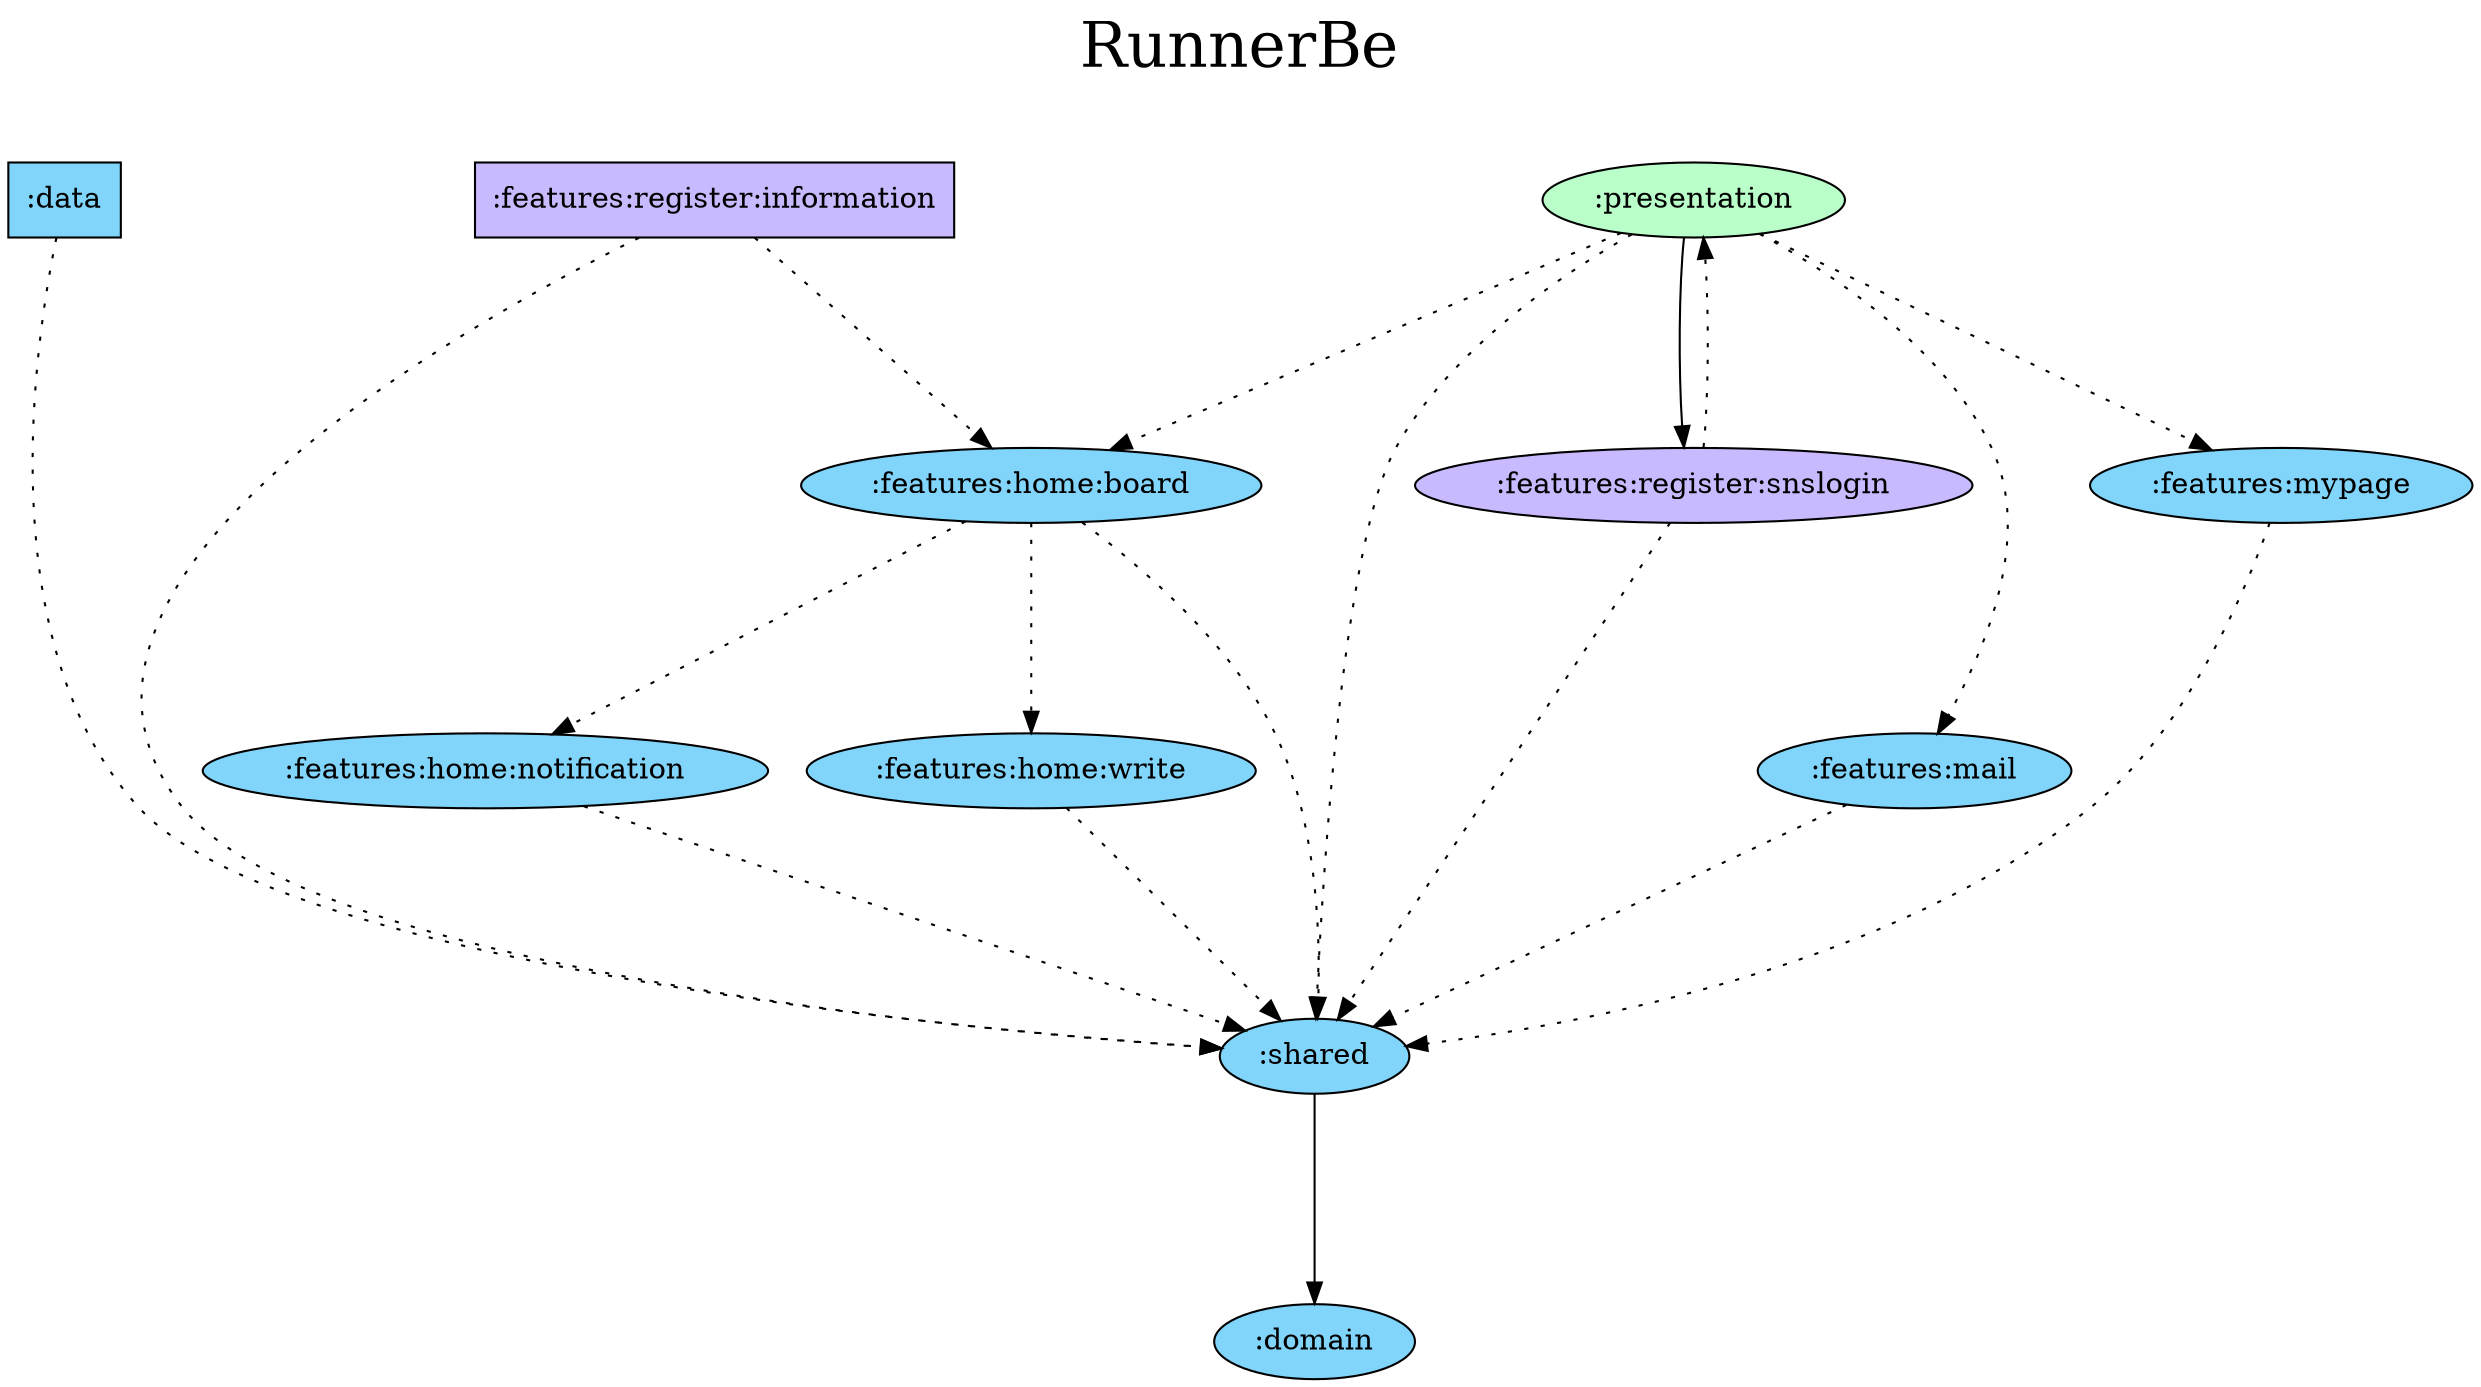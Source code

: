 digraph {
  graph [label="RunnerBe\n ",labelloc=t,fontsize=30,ranksep=1.4];
  node [style=filled, fillcolor="#bbbbbb"];
  rankdir=TB;

  # Projects

  ":data" [shape=box, fillcolor="#81D4FA"];
  ":domain" [fillcolor="#81D4FA"];
  ":features:home:board" [fillcolor="#81D4FA"];
  ":features:home:notification" [fillcolor="#81D4FA"];
  ":features:home:write" [fillcolor="#81D4FA"];
  ":features:mail" [fillcolor="#81D4FA"];
  ":features:mypage" [fillcolor="#81D4FA"];
  ":features:register:information" [shape=box, fillcolor="#c9baff"];
  ":features:register:snslogin" [fillcolor="#c9baff"];
  ":presentation" [fillcolor="#baffc9"];
  ":shared" [fillcolor="#81D4FA"];

  {rank = same; ":data"; ":features:register:information";}

  # Dependencies

  ":data" -> ":shared" [style=dotted]
  ":presentation" -> ":features:register:snslogin"
  ":presentation" -> ":features:mail" [style=dotted]
  ":presentation" -> ":features:mypage" [style=dotted]
  ":presentation" -> ":features:home:board" [style=dotted]
  ":presentation" -> ":shared" [style=dotted]
  ":shared" -> ":domain"
  ":features:mail" -> ":shared" [style=dotted]
  ":features:mypage" -> ":shared" [style=dotted]
  ":features:home:board" -> ":shared" [style=dotted]
  ":features:home:board" -> ":features:home:write" [style=dotted]
  ":features:home:board" -> ":features:home:notification" [style=dotted]
  ":features:home:notification" -> ":shared" [style=dotted]
  ":features:home:write" -> ":shared" [style=dotted]
  ":features:register:information" -> ":features:home:board" [style=dotted]
  ":features:register:information" -> ":shared" [style=dotted]
  ":features:register:snslogin" -> ":presentation" [style=dotted]
  ":features:register:snslogin" -> ":shared" [style=dotted]
}
